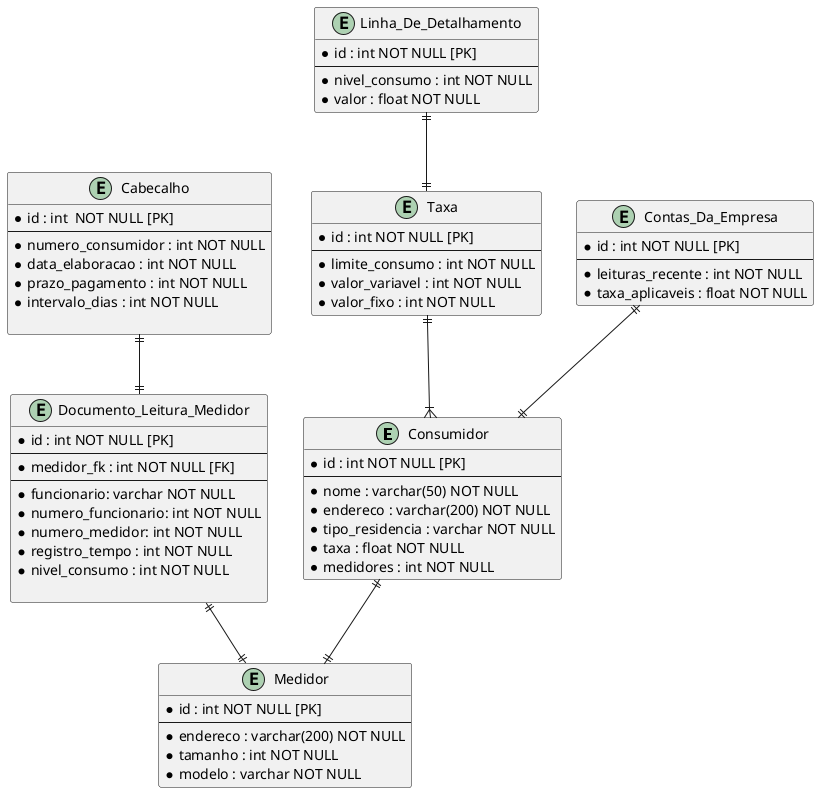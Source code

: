 @startuml 

entity Consumidor {
    *id : int NOT NULL [PK]
    --
    *nome : varchar(50) NOT NULL
    *endereco : varchar(200) NOT NULL
    *tipo_residencia : varchar NOT NULL
    *taxa : float NOT NULL
    *medidores : int NOT NULL
}

entity Medidor {
     *id : int NOT NULL [PK]
    --
    *endereco : varchar(200) NOT NULL
    *tamanho : int NOT NULL
    *modelo : varchar NOT NULL
}

entity Documento_Leitura_Medidor {
    *id : int NOT NULL [PK]
    --
    *medidor_fk : int NOT NULL [FK]
    --
    *funcionario: varchar NOT NULL
    *numero_funcionario: int NOT NULL
    *numero_medidor: int NOT NULL
    *registro_tempo : int NOT NULL
    *nivel_consumo : int NOT NULL

}

entity Taxa  {
    *id : int NOT NULL [PK]
    --
    *limite_consumo : int NOT NULL
    *valor_variavel : int NOT NULL
    *valor_fixo : int NOT NULL
}

entity Contas_Da_Empresa {
    *id : int NOT NULL [PK]
    --
   *leituras_recente : int NOT NULL
   *taxa_aplicaveis : float NOT NULL 
}

entity Cabecalho{
    *id : int  NOT NULL [PK]
    --
    *numero_consumidor : int NOT NULL
    *data_elaboracao : int NOT NULL
    *prazo_pagamento : int NOT NULL
    *intervalo_dias : int NOT NULL 

}

entity Linha_De_Detalhamento {
   *id : int NOT NULL [PK]
  --
   *nivel_consumo : int NOT NULL
   *valor : float NOT NULL 
}

Consumidor ||--|| Medidor
Documento_Leitura_Medidor ||--|| Medidor
Taxa ||--|{ Consumidor
Contas_Da_Empresa ||--|| Consumidor
Cabecalho ||--|| Documento_Leitura_Medidor
Linha_De_Detalhamento ||--|| Taxa



@enduml